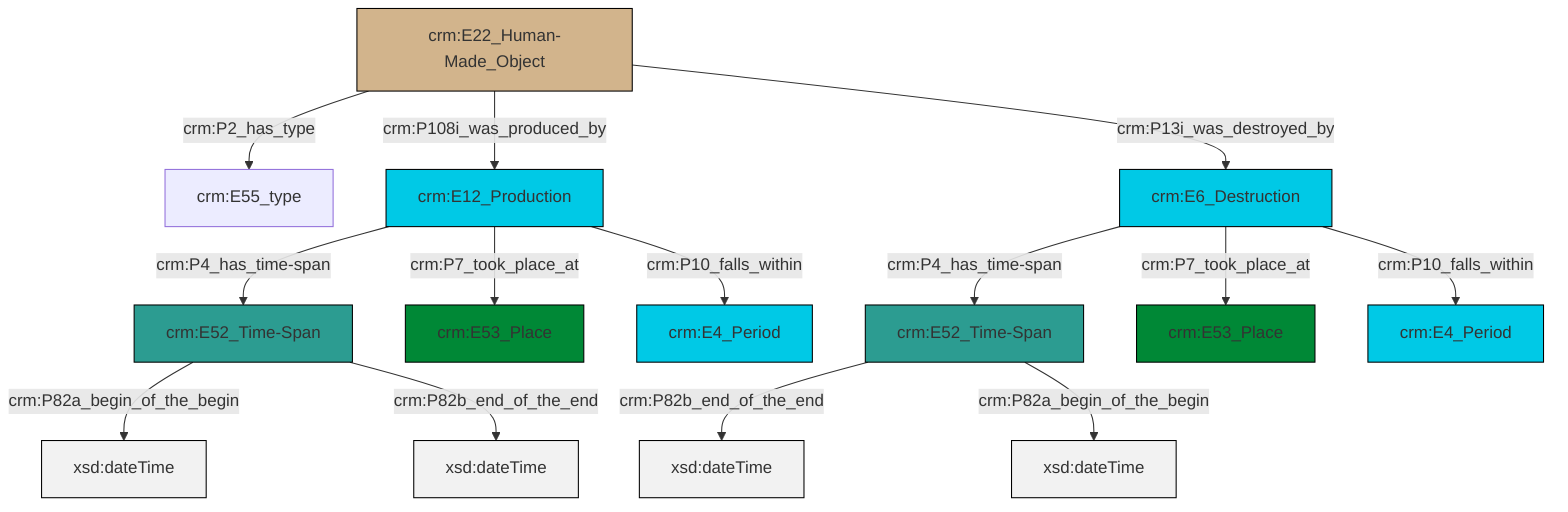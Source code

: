 graph TD
classDef Literal fill:#f2f2f2,stroke:#000000;
classDef CRM_Entity fill:#FFFFFF,stroke:#000000;
classDef Temporal_Entity fill:#00C9E6, stroke:#000000;
classDef Type fill:#E18312, stroke:#000000;
classDef Time-Span fill:#2C9C91, stroke:#000000;
classDef Appellation fill:#FFEB7F, stroke:#000000;
classDef Place fill:#008836, stroke:#000000;
classDef Persistent_Item fill:#B266B2, stroke:#000000;
classDef Conceptual_Object fill:#FFD700, stroke:#000000;
classDef Physical_Thing fill:#D2B48C, stroke:#000000;
classDef Actor fill:#f58aad, stroke:#000000;
classDef PC_Classes fill:#4ce600, stroke:#000000;
classDef Multi fill:#cccccc,stroke:#000000;

4["crm:E6_Destruction"]:::Temporal_Entity -->|crm:P4_has_time-span| 0["crm:E52_Time-Span"]:::Time-Span
0["crm:E52_Time-Span"]:::Time-Span -->|crm:P82b_end_of_the_end| 9[xsd:dateTime]:::Literal
12["crm:E12_Production"]:::Temporal_Entity -->|crm:P4_has_time-span| 13["crm:E52_Time-Span"]:::Time-Span
0["crm:E52_Time-Span"]:::Time-Span -->|crm:P82a_begin_of_the_begin| 14[xsd:dateTime]:::Literal
2["crm:E22_Human-Made_Object"]:::Physical_Thing -->|crm:P2_has_type| 5["crm:E55_type"]:::Default
13["crm:E52_Time-Span"]:::Time-Span -->|crm:P82a_begin_of_the_begin| 17[xsd:dateTime]:::Literal
13["crm:E52_Time-Span"]:::Time-Span -->|crm:P82b_end_of_the_end| 20[xsd:dateTime]:::Literal
2["crm:E22_Human-Made_Object"]:::Physical_Thing -->|crm:P108i_was_produced_by| 12["crm:E12_Production"]:::Temporal_Entity
2["crm:E22_Human-Made_Object"]:::Physical_Thing -->|crm:P13i_was_destroyed_by| 4["crm:E6_Destruction"]:::Temporal_Entity
12["crm:E12_Production"]:::Temporal_Entity -->|crm:P7_took_place_at| 21["crm:E53_Place"]:::Place
4["crm:E6_Destruction"]:::Temporal_Entity -->|crm:P7_took_place_at| 7["crm:E53_Place"]:::Place
12["crm:E12_Production"]:::Temporal_Entity -->|crm:P10_falls_within| 10["crm:E4_Period"]:::Temporal_Entity
4["crm:E6_Destruction"]:::Temporal_Entity -->|crm:P10_falls_within| 18["crm:E4_Period"]:::Temporal_Entity